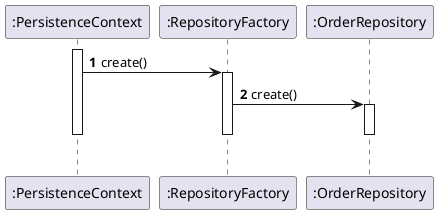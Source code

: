 @startuml
autonumber
'hide footbox


participant ":PersistenceContext" as PC
participant ":RepositoryFactory" as RF
participant ":OrderRepository" as OR


activate PC
PC -> RF : create()
activate RF
RF -> OR : create()
activate OR
deactivate OR
deactivate RF
|||
deactivate PC
@enduml